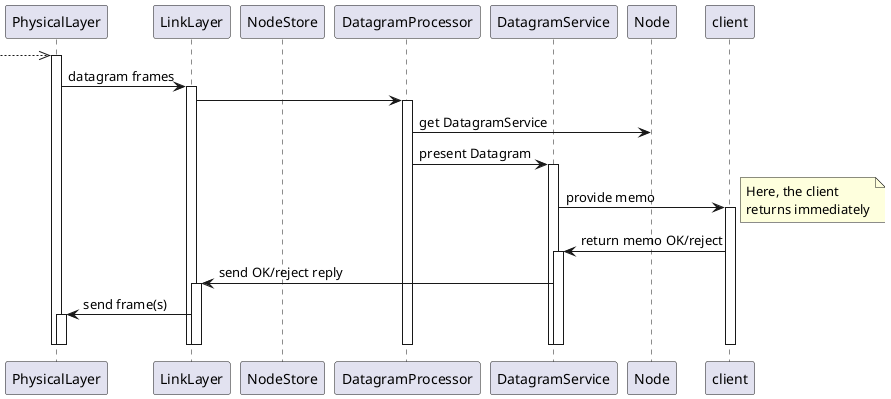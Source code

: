 @startuml

participant PhysicalLayer
participant LinkLayer
participant NodeStore
participant DatagramProcessor
participant DatagramService
participant Node
participant client

-->> PhysicalLayer
activate PhysicalLayer
PhysicalLayer -> LinkLayer : datagram frames
activate LinkLayer
LinkLayer -> DatagramProcessor

activate DatagramProcessor
DatagramProcessor -> Node : get DatagramService
DatagramProcessor -> DatagramService : present Datagram

activate DatagramService
DatagramService -> client : provide memo
note right: Here, the client\nreturns immediately
activate client

client -> DatagramService : return memo OK/reject
activate DatagramService

DatagramService -> LinkLayer : send OK/reject reply
activate LinkLayer
LinkLayer -> PhysicalLayer : send frame(s)
activate PhysicalLayer
deactivate PhysicalLayer
deactivate LinkLayer

deactivate DatagramService
deactivate client
deactivate DatagramService
deactivate DatagramProcessor
deactivate LinkLayer
deactivate PhysicalLayer

@enduml
